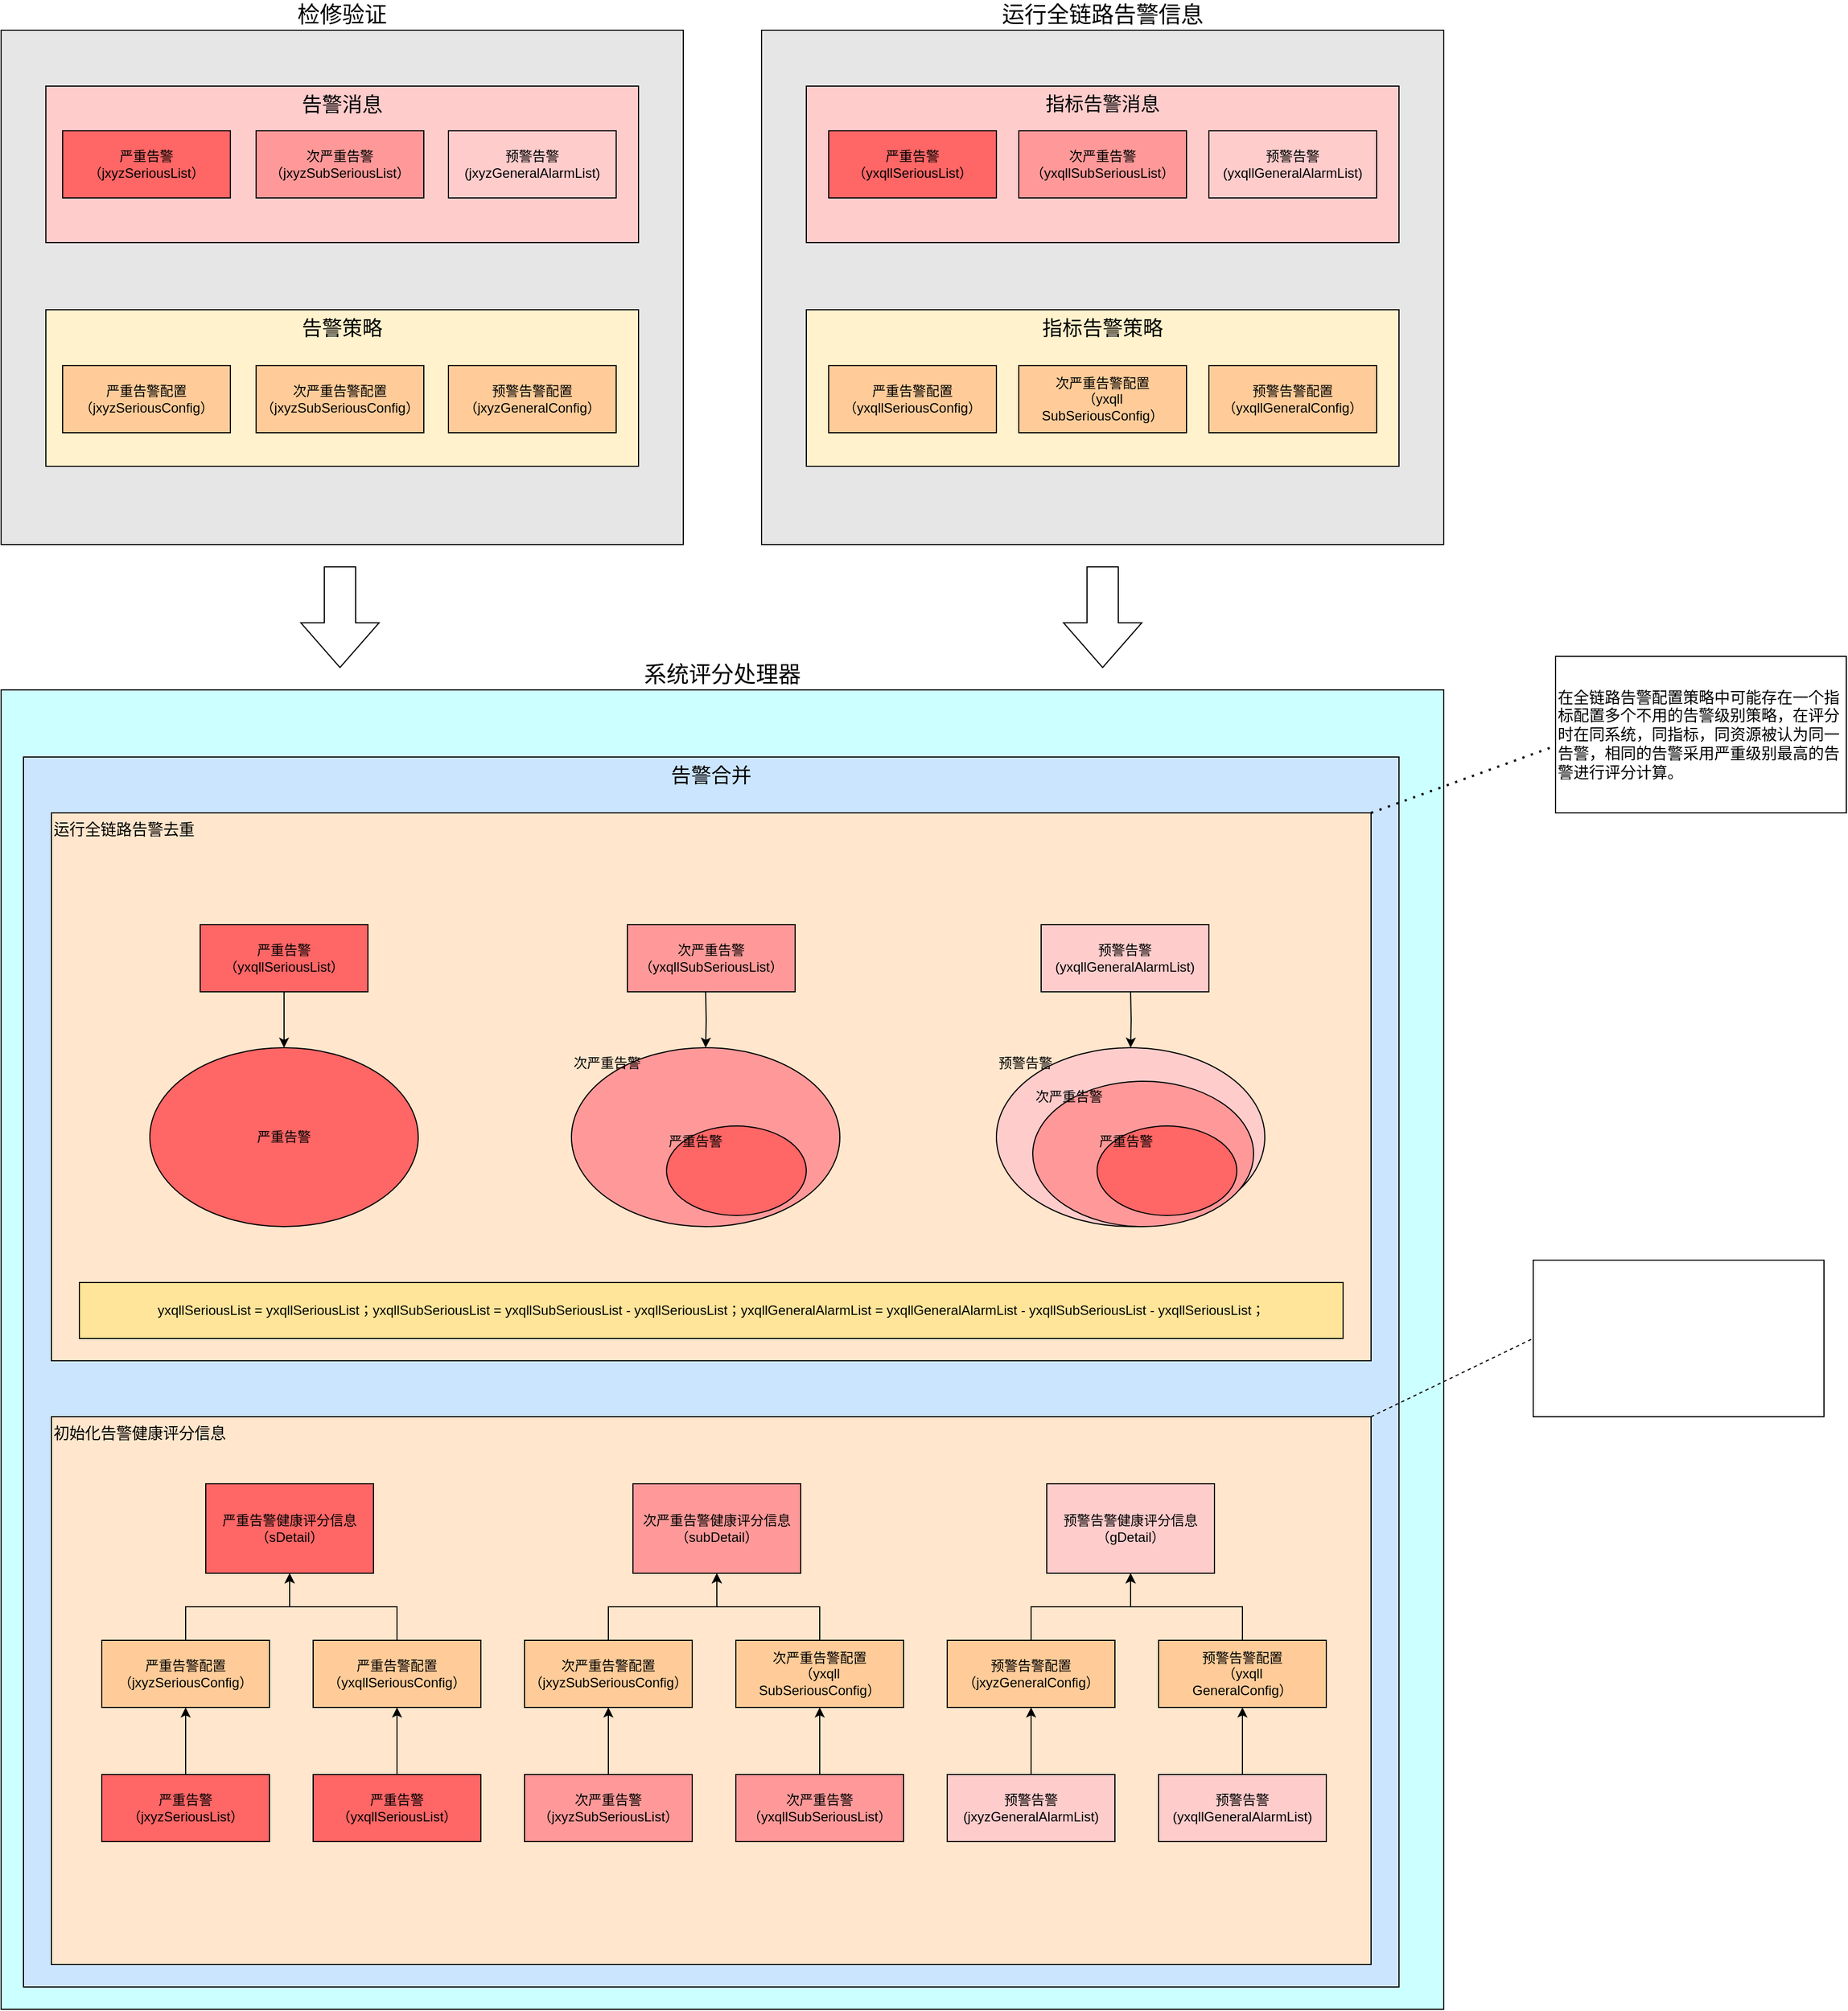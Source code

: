 <mxfile version="20.3.5" type="github">
  <diagram id="DH8fOwqsjjJXpHzjifTU" name="第 1 页">
    <mxGraphModel dx="3778" dy="1393" grid="1" gridSize="10" guides="1" tooltips="1" connect="1" arrows="1" fold="1" page="1" pageScale="1" pageWidth="1200" pageHeight="1920" math="0" shadow="0">
      <root>
        <mxCell id="0" />
        <mxCell id="1" parent="0" />
        <mxCell id="9J3FxOEaC-q5wy8HkhJp-26" value="运行全链路告警信息" style="rounded=0;whiteSpace=wrap;html=1;verticalAlign=bottom;labelPosition=center;verticalLabelPosition=top;align=center;fillColor=#E6E6E6;fontSize=20;" vertex="1" parent="1">
          <mxGeometry x="-430" y="80" width="610" height="460" as="geometry" />
        </mxCell>
        <mxCell id="9J3FxOEaC-q5wy8HkhJp-25" value="检修验证" style="rounded=0;whiteSpace=wrap;html=1;verticalAlign=bottom;labelPosition=center;verticalLabelPosition=top;align=center;fillColor=#E6E6E6;fontSize=20;" vertex="1" parent="1">
          <mxGeometry x="-1110" y="80" width="610" height="460" as="geometry" />
        </mxCell>
        <mxCell id="9J3FxOEaC-q5wy8HkhJp-1" value="告警消息" style="rounded=0;whiteSpace=wrap;html=1;verticalAlign=top;fillColor=#FFCCCC;fontSize=18;" vertex="1" parent="1">
          <mxGeometry x="-1070" y="130" width="530" height="140" as="geometry" />
        </mxCell>
        <mxCell id="9J3FxOEaC-q5wy8HkhJp-2" value="严重告警&lt;br&gt;（jxyzSeriousList）" style="rounded=0;whiteSpace=wrap;html=1;fillColor=#FF6666;" vertex="1" parent="1">
          <mxGeometry x="-1055" y="170" width="150" height="60" as="geometry" />
        </mxCell>
        <mxCell id="9J3FxOEaC-q5wy8HkhJp-4" value="次严重告警&lt;br&gt;（jxyzSubSeriousList）" style="rounded=0;whiteSpace=wrap;html=1;fillColor=#FF9999;" vertex="1" parent="1">
          <mxGeometry x="-882" y="170" width="150" height="60" as="geometry" />
        </mxCell>
        <mxCell id="9J3FxOEaC-q5wy8HkhJp-5" value="预警告警&lt;br&gt;(jxyzGeneralAlarmList)" style="rounded=0;whiteSpace=wrap;html=1;fillColor=#FFCCCC;" vertex="1" parent="1">
          <mxGeometry x="-710" y="170" width="150" height="60" as="geometry" />
        </mxCell>
        <mxCell id="9J3FxOEaC-q5wy8HkhJp-6" value="指标告警消息" style="rounded=0;whiteSpace=wrap;html=1;verticalAlign=top;fillColor=#FFCCCC;fontSize=17;" vertex="1" parent="1">
          <mxGeometry x="-390" y="130" width="530" height="140" as="geometry" />
        </mxCell>
        <mxCell id="9J3FxOEaC-q5wy8HkhJp-7" value="严重告警&lt;br&gt;（yxqllSeriousList）" style="rounded=0;whiteSpace=wrap;html=1;fillColor=#FF6666;" vertex="1" parent="1">
          <mxGeometry x="-370" y="170" width="150" height="60" as="geometry" />
        </mxCell>
        <mxCell id="9J3FxOEaC-q5wy8HkhJp-8" value="次严重告警&lt;br&gt;（yxqllSubSeriousList）" style="rounded=0;whiteSpace=wrap;html=1;fillColor=#FF9999;" vertex="1" parent="1">
          <mxGeometry x="-200" y="170" width="150" height="60" as="geometry" />
        </mxCell>
        <mxCell id="9J3FxOEaC-q5wy8HkhJp-9" value="预警告警&lt;br&gt;(yxqllGeneralAlarmList)" style="rounded=0;whiteSpace=wrap;html=1;fillColor=#FFCCCC;" vertex="1" parent="1">
          <mxGeometry x="-30" y="170" width="150" height="60" as="geometry" />
        </mxCell>
        <mxCell id="9J3FxOEaC-q5wy8HkhJp-14" value="指标告警策略" style="rounded=0;whiteSpace=wrap;html=1;verticalAlign=top;fillColor=#FFF2CC;fontSize=18;" vertex="1" parent="1">
          <mxGeometry x="-390" y="330" width="530" height="140" as="geometry" />
        </mxCell>
        <mxCell id="9J3FxOEaC-q5wy8HkhJp-15" value="告警策略" style="rounded=0;whiteSpace=wrap;html=1;verticalAlign=top;fillColor=#FFF2CC;fontSize=18;" vertex="1" parent="1">
          <mxGeometry x="-1070" y="330" width="530" height="140" as="geometry" />
        </mxCell>
        <mxCell id="9J3FxOEaC-q5wy8HkhJp-17" value="系统评分处理器" style="rounded=0;whiteSpace=wrap;html=1;verticalAlign=bottom;labelPosition=center;verticalLabelPosition=top;align=center;fillColor=#CCFFFF;fontSize=20;" vertex="1" parent="1">
          <mxGeometry x="-1110" y="670" width="1290" height="1180" as="geometry" />
        </mxCell>
        <mxCell id="9J3FxOEaC-q5wy8HkhJp-18" value="告警合并" style="rounded=0;whiteSpace=wrap;html=1;verticalAlign=top;fillColor=#CCE5FF;fontSize=18;" vertex="1" parent="1">
          <mxGeometry x="-1090" y="730" width="1230" height="1100" as="geometry" />
        </mxCell>
        <mxCell id="9J3FxOEaC-q5wy8HkhJp-27" value="严重告警配置&lt;br&gt;（jxyzSeriousConfig）" style="rounded=0;whiteSpace=wrap;html=1;fillColor=#FFCC99;" vertex="1" parent="1">
          <mxGeometry x="-1055" y="380" width="150" height="60" as="geometry" />
        </mxCell>
        <mxCell id="9J3FxOEaC-q5wy8HkhJp-28" value="次严重告警配置&lt;br&gt;（jxyzSubSeriousConfig）" style="rounded=0;whiteSpace=wrap;html=1;fillColor=#FFCC99;" vertex="1" parent="1">
          <mxGeometry x="-882" y="380" width="150" height="60" as="geometry" />
        </mxCell>
        <mxCell id="9J3FxOEaC-q5wy8HkhJp-29" value="预警告警配置&lt;br&gt;（jxyzGeneralConfig）" style="rounded=0;whiteSpace=wrap;html=1;fillColor=#FFCC99;" vertex="1" parent="1">
          <mxGeometry x="-710" y="380" width="150" height="60" as="geometry" />
        </mxCell>
        <mxCell id="9J3FxOEaC-q5wy8HkhJp-30" value="严重告警配置&lt;br&gt;（yxqllSeriousConfig）" style="rounded=0;whiteSpace=wrap;html=1;fillColor=#FFCC99;" vertex="1" parent="1">
          <mxGeometry x="-370" y="380" width="150" height="60" as="geometry" />
        </mxCell>
        <mxCell id="9J3FxOEaC-q5wy8HkhJp-31" value="次严重告警配置&lt;br&gt;（yxqll&lt;br&gt;SubSeriousConfig）" style="rounded=0;whiteSpace=wrap;html=1;fillColor=#FFCC99;" vertex="1" parent="1">
          <mxGeometry x="-200" y="380" width="150" height="60" as="geometry" />
        </mxCell>
        <mxCell id="9J3FxOEaC-q5wy8HkhJp-32" value="预警告警配置&lt;br&gt;（yxqllGeneralConfig）" style="rounded=0;whiteSpace=wrap;html=1;fillColor=#FFCC99;" vertex="1" parent="1">
          <mxGeometry x="-30" y="380" width="150" height="60" as="geometry" />
        </mxCell>
        <mxCell id="9J3FxOEaC-q5wy8HkhJp-33" value="运行全链路告警去重" style="rounded=0;whiteSpace=wrap;html=1;verticalAlign=top;align=left;labelPosition=center;verticalLabelPosition=middle;fillColor=#FFE6CC;fontSize=14;" vertex="1" parent="1">
          <mxGeometry x="-1065" y="780" width="1180" height="490" as="geometry" />
        </mxCell>
        <mxCell id="9J3FxOEaC-q5wy8HkhJp-34" value="初始化告警健康评分信息" style="rounded=0;whiteSpace=wrap;html=1;align=left;verticalAlign=top;fillColor=#FFE6CC;fontSize=14;" vertex="1" parent="1">
          <mxGeometry x="-1065" y="1320" width="1180" height="490" as="geometry" />
        </mxCell>
        <mxCell id="9J3FxOEaC-q5wy8HkhJp-35" value="yxqllSeriousList = yxqllSeriousList；yxqllSubSeriousList = yxqllSubSeriousList - yxqllSeriousList；yxqllGeneralAlarmList = yxqllGeneralAlarmList - yxqllSubSeriousList - yxqllSeriousList；" style="rounded=0;whiteSpace=wrap;html=1;fillColor=#FFE599;" vertex="1" parent="1">
          <mxGeometry x="-1040" y="1200" width="1130" height="50" as="geometry" />
        </mxCell>
        <mxCell id="9J3FxOEaC-q5wy8HkhJp-36" value="严重告警健康评分信息&lt;br&gt;（sDetail）" style="rounded=0;whiteSpace=wrap;html=1;fillColor=#FF6666;" vertex="1" parent="1">
          <mxGeometry x="-927" y="1380" width="150" height="80" as="geometry" />
        </mxCell>
        <mxCell id="9J3FxOEaC-q5wy8HkhJp-37" value="次严重告警健康评分信息&lt;br&gt;（subDetail）" style="rounded=0;whiteSpace=wrap;html=1;fillColor=#FF9999;" vertex="1" parent="1">
          <mxGeometry x="-545" y="1380" width="150" height="80" as="geometry" />
        </mxCell>
        <mxCell id="9J3FxOEaC-q5wy8HkhJp-38" value="预警告警健康评分信息&lt;br&gt;（gDetail）" style="rounded=0;whiteSpace=wrap;html=1;fillColor=#FFCCCC;" vertex="1" parent="1">
          <mxGeometry x="-175" y="1380" width="150" height="80" as="geometry" />
        </mxCell>
        <mxCell id="9J3FxOEaC-q5wy8HkhJp-50" style="edgeStyle=orthogonalEdgeStyle;rounded=0;orthogonalLoop=1;jettySize=auto;html=1;entryX=0.5;entryY=1;entryDx=0;entryDy=0;" edge="1" parent="1" source="9J3FxOEaC-q5wy8HkhJp-40" target="9J3FxOEaC-q5wy8HkhJp-36">
          <mxGeometry relative="1" as="geometry" />
        </mxCell>
        <mxCell id="9J3FxOEaC-q5wy8HkhJp-40" value="严重告警配置&lt;br&gt;（jxyzSeriousConfig）" style="rounded=0;whiteSpace=wrap;html=1;fillColor=#FFCC99;" vertex="1" parent="1">
          <mxGeometry x="-1020" y="1520" width="150" height="60" as="geometry" />
        </mxCell>
        <mxCell id="9J3FxOEaC-q5wy8HkhJp-52" style="edgeStyle=orthogonalEdgeStyle;rounded=0;orthogonalLoop=1;jettySize=auto;html=1;entryX=0.5;entryY=1;entryDx=0;entryDy=0;" edge="1" parent="1" source="9J3FxOEaC-q5wy8HkhJp-41" target="9J3FxOEaC-q5wy8HkhJp-36">
          <mxGeometry relative="1" as="geometry" />
        </mxCell>
        <mxCell id="9J3FxOEaC-q5wy8HkhJp-41" value="严重告警配置&lt;br&gt;（yxqllSeriousConfig）" style="rounded=0;whiteSpace=wrap;html=1;fillColor=#FFCC99;" vertex="1" parent="1">
          <mxGeometry x="-831" y="1520" width="150" height="60" as="geometry" />
        </mxCell>
        <mxCell id="9J3FxOEaC-q5wy8HkhJp-60" style="edgeStyle=orthogonalEdgeStyle;rounded=0;orthogonalLoop=1;jettySize=auto;html=1;entryX=0.5;entryY=1;entryDx=0;entryDy=0;" edge="1" parent="1" source="9J3FxOEaC-q5wy8HkhJp-44" target="9J3FxOEaC-q5wy8HkhJp-37">
          <mxGeometry relative="1" as="geometry" />
        </mxCell>
        <mxCell id="9J3FxOEaC-q5wy8HkhJp-44" value="次严重告警配置&lt;br&gt;（jxyzSubSeriousConfig）" style="rounded=0;whiteSpace=wrap;html=1;fillColor=#FFCC99;" vertex="1" parent="1">
          <mxGeometry x="-642" y="1520" width="150" height="60" as="geometry" />
        </mxCell>
        <mxCell id="9J3FxOEaC-q5wy8HkhJp-61" style="edgeStyle=orthogonalEdgeStyle;rounded=0;orthogonalLoop=1;jettySize=auto;html=1;entryX=0.5;entryY=1;entryDx=0;entryDy=0;" edge="1" parent="1" source="9J3FxOEaC-q5wy8HkhJp-45" target="9J3FxOEaC-q5wy8HkhJp-37">
          <mxGeometry relative="1" as="geometry" />
        </mxCell>
        <mxCell id="9J3FxOEaC-q5wy8HkhJp-45" value="次严重告警配置&lt;br&gt;（yxqll&lt;br&gt;SubSeriousConfig）" style="rounded=0;whiteSpace=wrap;html=1;fillColor=#FFCC99;" vertex="1" parent="1">
          <mxGeometry x="-453" y="1520" width="150" height="60" as="geometry" />
        </mxCell>
        <mxCell id="9J3FxOEaC-q5wy8HkhJp-64" style="edgeStyle=orthogonalEdgeStyle;rounded=0;orthogonalLoop=1;jettySize=auto;html=1;" edge="1" parent="1" source="9J3FxOEaC-q5wy8HkhJp-46" target="9J3FxOEaC-q5wy8HkhJp-38">
          <mxGeometry relative="1" as="geometry" />
        </mxCell>
        <mxCell id="9J3FxOEaC-q5wy8HkhJp-46" value="预警告警配置&lt;br&gt;（jxyzGeneralConfig）" style="rounded=0;whiteSpace=wrap;html=1;fillColor=#FFCC99;" vertex="1" parent="1">
          <mxGeometry x="-264" y="1520" width="150" height="60" as="geometry" />
        </mxCell>
        <mxCell id="9J3FxOEaC-q5wy8HkhJp-67" style="edgeStyle=orthogonalEdgeStyle;rounded=0;orthogonalLoop=1;jettySize=auto;html=1;" edge="1" parent="1" source="9J3FxOEaC-q5wy8HkhJp-47" target="9J3FxOEaC-q5wy8HkhJp-38">
          <mxGeometry relative="1" as="geometry" />
        </mxCell>
        <mxCell id="9J3FxOEaC-q5wy8HkhJp-47" value="预警告警配置&lt;br&gt;（yxqll&lt;br&gt;GeneralConfig）" style="rounded=0;whiteSpace=wrap;html=1;fillColor=#FFCC99;" vertex="1" parent="1">
          <mxGeometry x="-75" y="1520" width="150" height="60" as="geometry" />
        </mxCell>
        <mxCell id="9J3FxOEaC-q5wy8HkhJp-53" style="edgeStyle=orthogonalEdgeStyle;rounded=0;orthogonalLoop=1;jettySize=auto;html=1;entryX=0.5;entryY=1;entryDx=0;entryDy=0;" edge="1" parent="1" source="9J3FxOEaC-q5wy8HkhJp-48" target="9J3FxOEaC-q5wy8HkhJp-40">
          <mxGeometry relative="1" as="geometry" />
        </mxCell>
        <mxCell id="9J3FxOEaC-q5wy8HkhJp-48" value="严重告警&lt;br&gt;（jxyzSeriousList）" style="rounded=0;whiteSpace=wrap;html=1;fillColor=#FF6666;" vertex="1" parent="1">
          <mxGeometry x="-1020" y="1640" width="150" height="60" as="geometry" />
        </mxCell>
        <mxCell id="9J3FxOEaC-q5wy8HkhJp-55" value="" style="edgeStyle=orthogonalEdgeStyle;rounded=0;orthogonalLoop=1;jettySize=auto;html=1;" edge="1" parent="1" source="9J3FxOEaC-q5wy8HkhJp-54" target="9J3FxOEaC-q5wy8HkhJp-41">
          <mxGeometry relative="1" as="geometry" />
        </mxCell>
        <mxCell id="9J3FxOEaC-q5wy8HkhJp-54" value="严重告警&lt;br&gt;（yxqllSeriousList）" style="rounded=0;whiteSpace=wrap;html=1;fillColor=#FF6666;" vertex="1" parent="1">
          <mxGeometry x="-831" y="1640" width="150" height="60" as="geometry" />
        </mxCell>
        <mxCell id="9J3FxOEaC-q5wy8HkhJp-58" style="edgeStyle=orthogonalEdgeStyle;rounded=0;orthogonalLoop=1;jettySize=auto;html=1;" edge="1" parent="1" source="9J3FxOEaC-q5wy8HkhJp-56" target="9J3FxOEaC-q5wy8HkhJp-44">
          <mxGeometry relative="1" as="geometry" />
        </mxCell>
        <mxCell id="9J3FxOEaC-q5wy8HkhJp-56" value="次严重告警&lt;br&gt;（jxyzSubSeriousList）" style="rounded=0;whiteSpace=wrap;html=1;fillColor=#FF9999;" vertex="1" parent="1">
          <mxGeometry x="-642" y="1640" width="150" height="60" as="geometry" />
        </mxCell>
        <mxCell id="9J3FxOEaC-q5wy8HkhJp-59" style="edgeStyle=orthogonalEdgeStyle;rounded=0;orthogonalLoop=1;jettySize=auto;html=1;entryX=0.5;entryY=1;entryDx=0;entryDy=0;" edge="1" parent="1" source="9J3FxOEaC-q5wy8HkhJp-57" target="9J3FxOEaC-q5wy8HkhJp-45">
          <mxGeometry relative="1" as="geometry" />
        </mxCell>
        <mxCell id="9J3FxOEaC-q5wy8HkhJp-57" value="次严重告警&lt;br&gt;（yxqllSubSeriousList）" style="rounded=0;whiteSpace=wrap;html=1;fillColor=#FF9999;" vertex="1" parent="1">
          <mxGeometry x="-453" y="1640" width="150" height="60" as="geometry" />
        </mxCell>
        <mxCell id="9J3FxOEaC-q5wy8HkhJp-68" style="edgeStyle=orthogonalEdgeStyle;rounded=0;orthogonalLoop=1;jettySize=auto;html=1;" edge="1" parent="1" source="9J3FxOEaC-q5wy8HkhJp-62" target="9J3FxOEaC-q5wy8HkhJp-46">
          <mxGeometry relative="1" as="geometry" />
        </mxCell>
        <mxCell id="9J3FxOEaC-q5wy8HkhJp-62" value="预警告警&lt;br&gt;(jxyzGeneralAlarmList)" style="rounded=0;whiteSpace=wrap;html=1;fillColor=#FFCCCC;" vertex="1" parent="1">
          <mxGeometry x="-264" y="1640" width="150" height="60" as="geometry" />
        </mxCell>
        <mxCell id="9J3FxOEaC-q5wy8HkhJp-69" style="edgeStyle=orthogonalEdgeStyle;rounded=0;orthogonalLoop=1;jettySize=auto;html=1;entryX=0.5;entryY=1;entryDx=0;entryDy=0;" edge="1" parent="1" source="9J3FxOEaC-q5wy8HkhJp-63" target="9J3FxOEaC-q5wy8HkhJp-47">
          <mxGeometry relative="1" as="geometry" />
        </mxCell>
        <mxCell id="9J3FxOEaC-q5wy8HkhJp-63" value="预警告警&lt;br&gt;(yxqllGeneralAlarmList)" style="rounded=0;whiteSpace=wrap;html=1;fillColor=#FFCCCC;" vertex="1" parent="1">
          <mxGeometry x="-75" y="1640" width="150" height="60" as="geometry" />
        </mxCell>
        <mxCell id="9J3FxOEaC-q5wy8HkhJp-75" value="" style="html=1;shadow=0;dashed=0;align=center;verticalAlign=middle;shape=mxgraph.arrows2.arrow;dy=0.6;dx=40;direction=south;notch=0;" vertex="1" parent="1">
          <mxGeometry x="-842" y="560" width="70" height="90" as="geometry" />
        </mxCell>
        <mxCell id="9J3FxOEaC-q5wy8HkhJp-76" value="" style="html=1;shadow=0;dashed=0;align=center;verticalAlign=middle;shape=mxgraph.arrows2.arrow;dy=0.6;dx=40;direction=south;notch=0;" vertex="1" parent="1">
          <mxGeometry x="-160" y="560" width="70" height="90" as="geometry" />
        </mxCell>
        <mxCell id="9J3FxOEaC-q5wy8HkhJp-82" style="edgeStyle=orthogonalEdgeStyle;rounded=0;orthogonalLoop=1;jettySize=auto;html=1;" edge="1" parent="1" source="9J3FxOEaC-q5wy8HkhJp-77" target="9J3FxOEaC-q5wy8HkhJp-81">
          <mxGeometry relative="1" as="geometry" />
        </mxCell>
        <mxCell id="9J3FxOEaC-q5wy8HkhJp-77" value="严重告警&lt;br&gt;（yxqllSeriousList）" style="rounded=0;whiteSpace=wrap;html=1;fillColor=#FF6666;" vertex="1" parent="1">
          <mxGeometry x="-932" y="880" width="150" height="60" as="geometry" />
        </mxCell>
        <mxCell id="9J3FxOEaC-q5wy8HkhJp-78" value="次严重告警&lt;br&gt;（yxqllSubSeriousList）" style="rounded=0;whiteSpace=wrap;html=1;fillColor=#FF9999;" vertex="1" parent="1">
          <mxGeometry x="-550" y="880" width="150" height="60" as="geometry" />
        </mxCell>
        <mxCell id="9J3FxOEaC-q5wy8HkhJp-79" value="预警告警&lt;br&gt;(yxqllGeneralAlarmList)" style="rounded=0;whiteSpace=wrap;html=1;fillColor=#FFCCCC;" vertex="1" parent="1">
          <mxGeometry x="-180" y="880" width="150" height="60" as="geometry" />
        </mxCell>
        <mxCell id="9J3FxOEaC-q5wy8HkhJp-81" value="严重告警" style="ellipse;whiteSpace=wrap;html=1;fillColor=#FF6666;" vertex="1" parent="1">
          <mxGeometry x="-977" y="990" width="240" height="160" as="geometry" />
        </mxCell>
        <mxCell id="9J3FxOEaC-q5wy8HkhJp-83" style="edgeStyle=orthogonalEdgeStyle;rounded=0;orthogonalLoop=1;jettySize=auto;html=1;" edge="1" parent="1" target="9J3FxOEaC-q5wy8HkhJp-84">
          <mxGeometry relative="1" as="geometry">
            <mxPoint x="-480" y="940" as="sourcePoint" />
          </mxGeometry>
        </mxCell>
        <mxCell id="9J3FxOEaC-q5wy8HkhJp-84" value="次严重告警" style="ellipse;whiteSpace=wrap;html=1;fillColor=#FF9999;align=left;labelPosition=center;verticalLabelPosition=middle;verticalAlign=top;" vertex="1" parent="1">
          <mxGeometry x="-600" y="990" width="240" height="160" as="geometry" />
        </mxCell>
        <mxCell id="9J3FxOEaC-q5wy8HkhJp-85" style="edgeStyle=orthogonalEdgeStyle;rounded=0;orthogonalLoop=1;jettySize=auto;html=1;" edge="1" parent="1" target="9J3FxOEaC-q5wy8HkhJp-86">
          <mxGeometry relative="1" as="geometry">
            <mxPoint x="-100" y="940" as="sourcePoint" />
          </mxGeometry>
        </mxCell>
        <mxCell id="9J3FxOEaC-q5wy8HkhJp-86" value="预警告警" style="ellipse;whiteSpace=wrap;html=1;fillColor=#FFCCCC;align=left;verticalAlign=top;" vertex="1" parent="1">
          <mxGeometry x="-220" y="990" width="240" height="160" as="geometry" />
        </mxCell>
        <mxCell id="9J3FxOEaC-q5wy8HkhJp-87" value="严重告警" style="ellipse;whiteSpace=wrap;html=1;fillColor=#FF6666;align=left;verticalAlign=top;" vertex="1" parent="1">
          <mxGeometry x="-515" y="1060" width="125" height="80" as="geometry" />
        </mxCell>
        <mxCell id="9J3FxOEaC-q5wy8HkhJp-88" value="次严重告警" style="ellipse;whiteSpace=wrap;html=1;fillColor=#FF9999;align=left;verticalAlign=top;" vertex="1" parent="1">
          <mxGeometry x="-187.5" y="1020" width="197.5" height="130" as="geometry" />
        </mxCell>
        <mxCell id="9J3FxOEaC-q5wy8HkhJp-89" value="严重告警" style="ellipse;whiteSpace=wrap;html=1;fillColor=#FF6666;align=left;verticalAlign=top;" vertex="1" parent="1">
          <mxGeometry x="-130" y="1060" width="125" height="80" as="geometry" />
        </mxCell>
        <mxCell id="9J3FxOEaC-q5wy8HkhJp-92" value="" style="endArrow=none;dashed=1;html=1;dashPattern=1 3;strokeWidth=2;rounded=0;fontSize=14;exitX=1;exitY=0;exitDx=0;exitDy=0;" edge="1" parent="1" source="9J3FxOEaC-q5wy8HkhJp-33">
          <mxGeometry width="50" height="50" relative="1" as="geometry">
            <mxPoint x="270" y="800" as="sourcePoint" />
            <mxPoint x="280" y="720" as="targetPoint" />
          </mxGeometry>
        </mxCell>
        <mxCell id="9J3FxOEaC-q5wy8HkhJp-93" value="在全链路告警配置策略中可能存在一个指标配置多个不用的告警级别策略，在评分时在同系统，同指标，同资源被认为同一告警，相同的告警采用严重级别最高的告警进行评分计算。" style="text;html=1;strokeColor=default;fillColor=none;align=left;verticalAlign=middle;whiteSpace=wrap;rounded=0;fontSize=14;" vertex="1" parent="1">
          <mxGeometry x="280" y="640" width="260" height="140" as="geometry" />
        </mxCell>
        <mxCell id="9J3FxOEaC-q5wy8HkhJp-94" value="" style="endArrow=none;dashed=1;html=1;rounded=0;fontSize=14;exitX=1;exitY=0;exitDx=0;exitDy=0;" edge="1" parent="1" source="9J3FxOEaC-q5wy8HkhJp-34">
          <mxGeometry width="50" height="50" relative="1" as="geometry">
            <mxPoint x="210" y="1300" as="sourcePoint" />
            <mxPoint x="260" y="1250" as="targetPoint" />
          </mxGeometry>
        </mxCell>
        <mxCell id="9J3FxOEaC-q5wy8HkhJp-96" value="" style="text;html=1;strokeColor=default;fillColor=none;align=left;verticalAlign=middle;whiteSpace=wrap;rounded=0;fontSize=14;" vertex="1" parent="1">
          <mxGeometry x="260" y="1180" width="260" height="140" as="geometry" />
        </mxCell>
      </root>
    </mxGraphModel>
  </diagram>
</mxfile>
